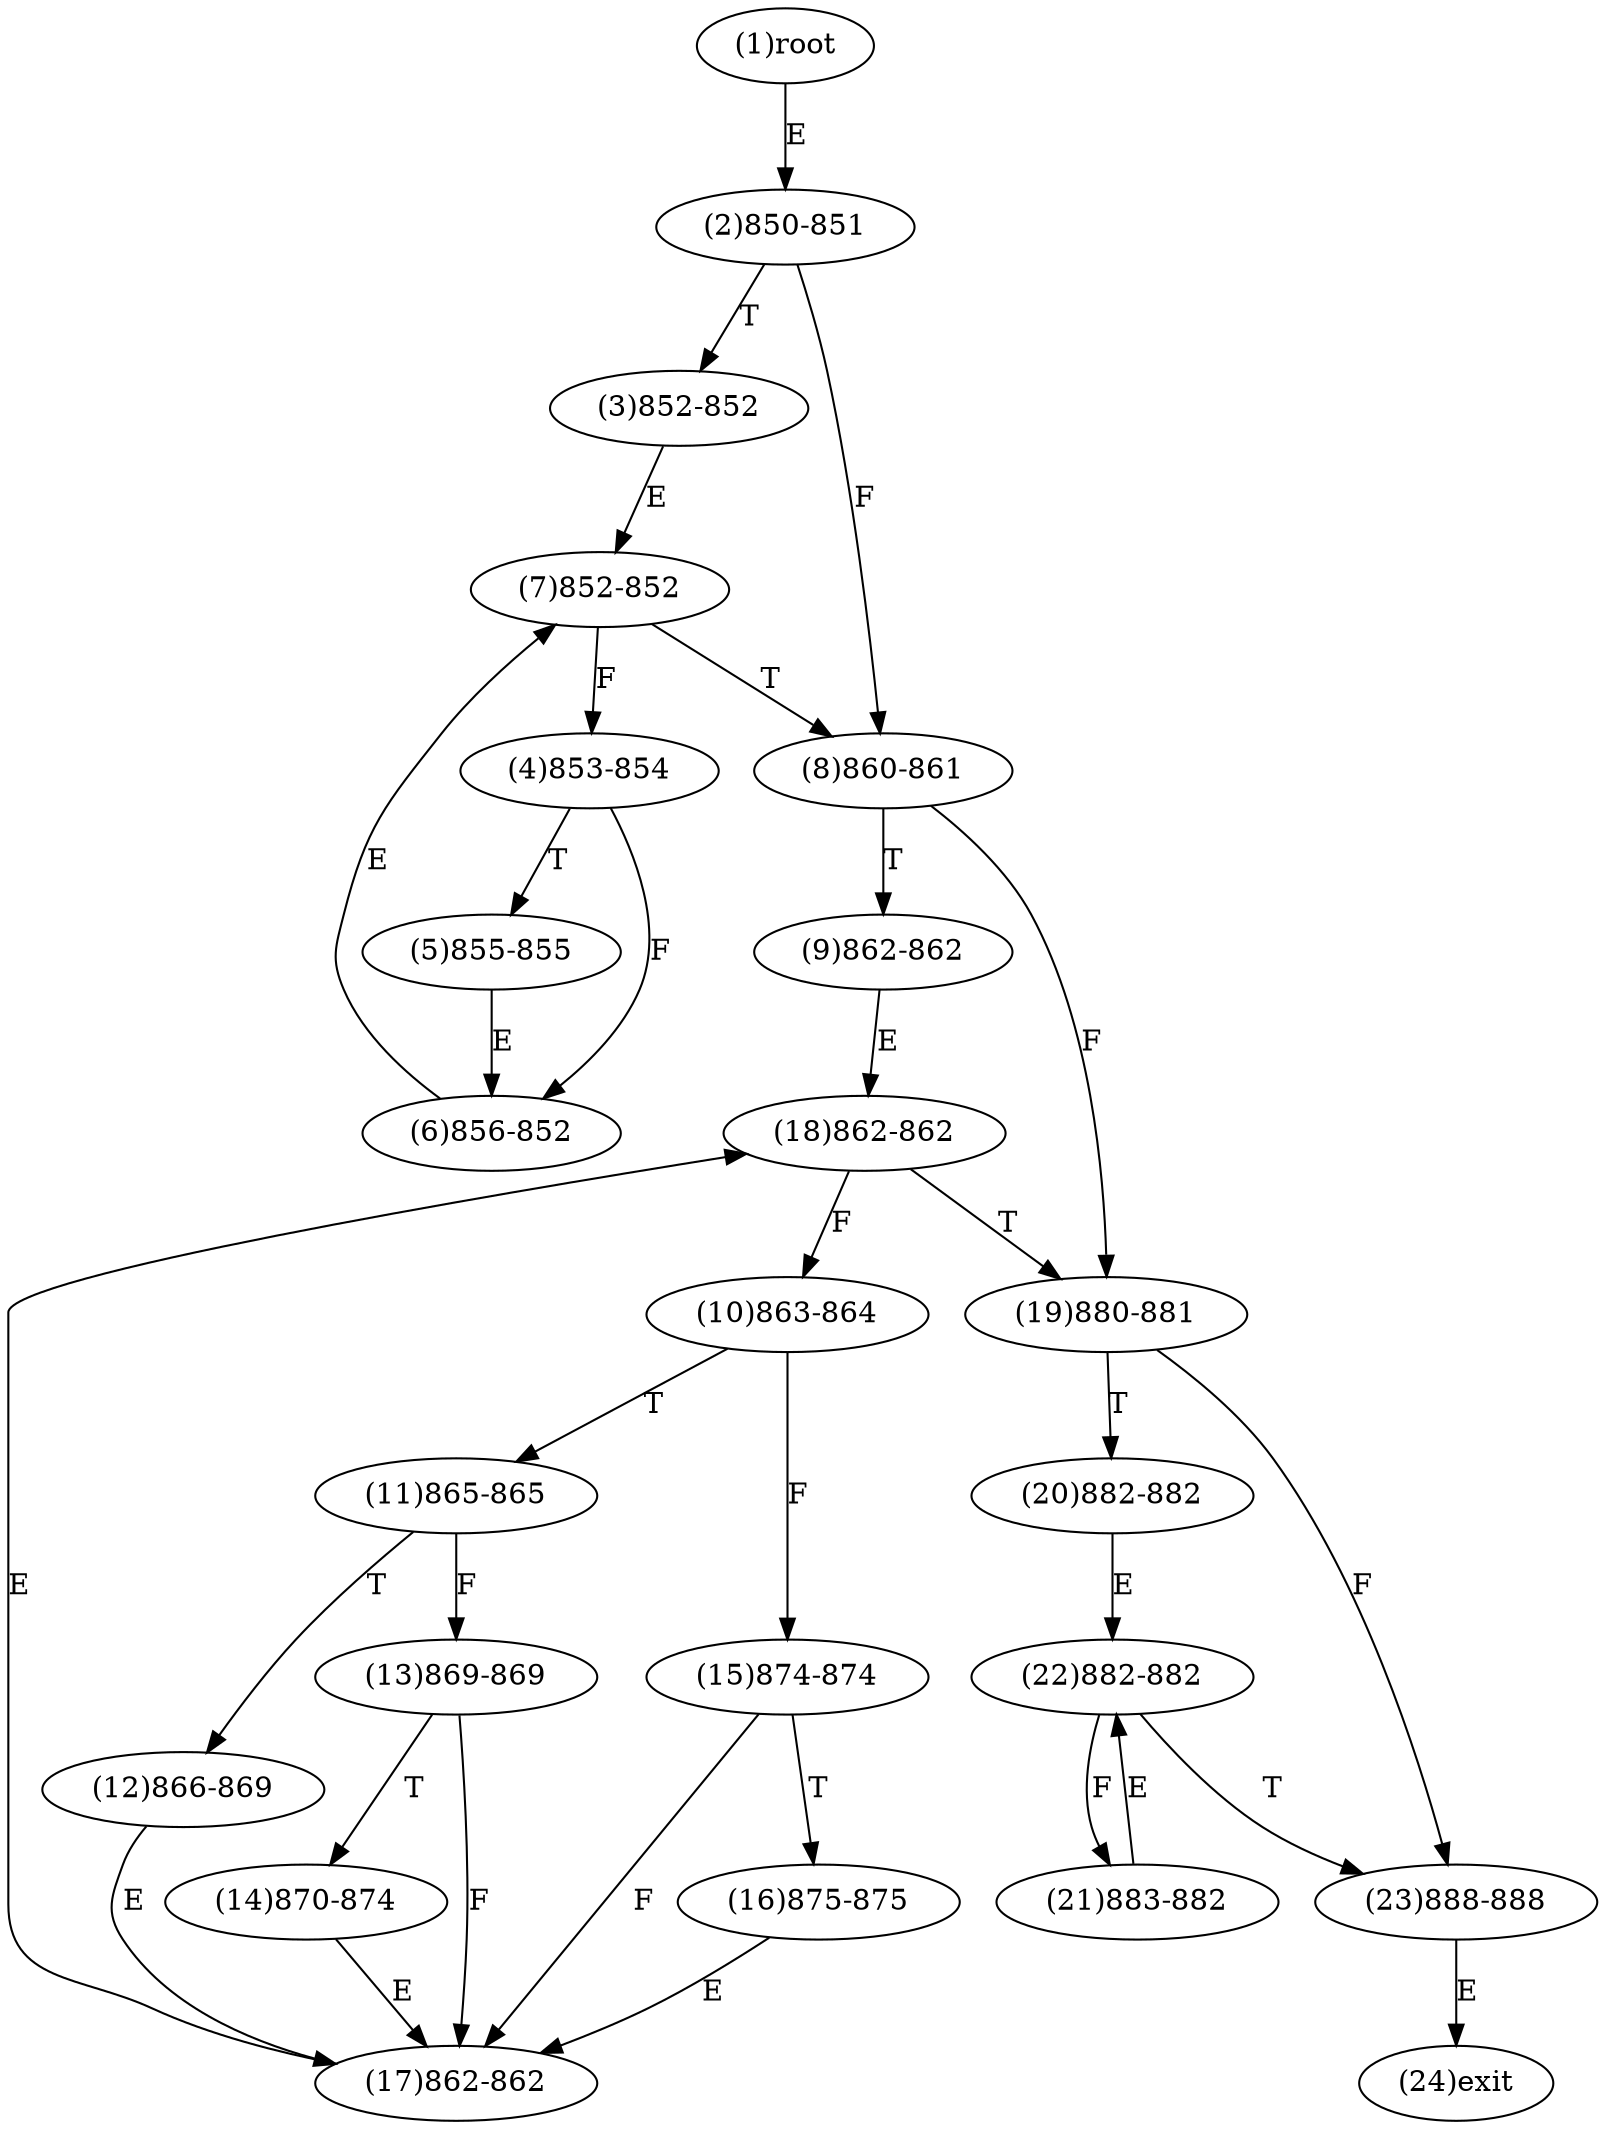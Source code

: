 digraph "" { 
1[ label="(1)root"];
2[ label="(2)850-851"];
3[ label="(3)852-852"];
4[ label="(4)853-854"];
5[ label="(5)855-855"];
6[ label="(6)856-852"];
7[ label="(7)852-852"];
8[ label="(8)860-861"];
9[ label="(9)862-862"];
10[ label="(10)863-864"];
11[ label="(11)865-865"];
12[ label="(12)866-869"];
13[ label="(13)869-869"];
14[ label="(14)870-874"];
15[ label="(15)874-874"];
17[ label="(17)862-862"];
16[ label="(16)875-875"];
19[ label="(19)880-881"];
18[ label="(18)862-862"];
21[ label="(21)883-882"];
20[ label="(20)882-882"];
23[ label="(23)888-888"];
22[ label="(22)882-882"];
24[ label="(24)exit"];
1->2[ label="E"];
2->8[ label="F"];
2->3[ label="T"];
3->7[ label="E"];
4->6[ label="F"];
4->5[ label="T"];
5->6[ label="E"];
6->7[ label="E"];
7->4[ label="F"];
7->8[ label="T"];
8->19[ label="F"];
8->9[ label="T"];
9->18[ label="E"];
10->15[ label="F"];
10->11[ label="T"];
11->13[ label="F"];
11->12[ label="T"];
12->17[ label="E"];
13->17[ label="F"];
13->14[ label="T"];
14->17[ label="E"];
15->17[ label="F"];
15->16[ label="T"];
16->17[ label="E"];
17->18[ label="E"];
18->10[ label="F"];
18->19[ label="T"];
19->23[ label="F"];
19->20[ label="T"];
20->22[ label="E"];
21->22[ label="E"];
22->21[ label="F"];
22->23[ label="T"];
23->24[ label="E"];
}